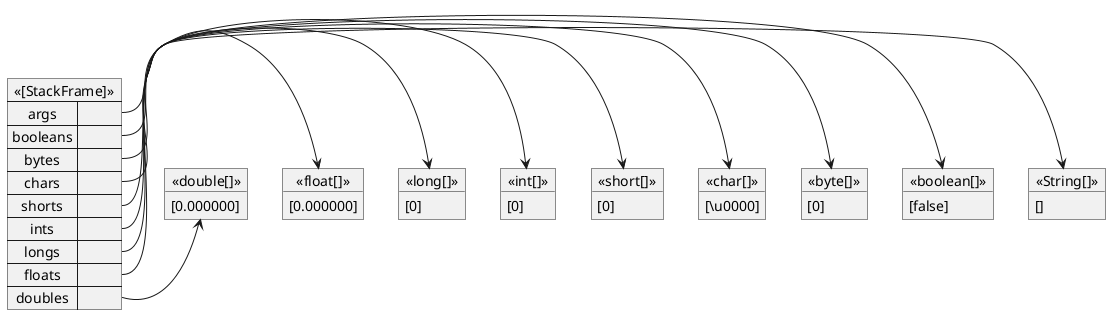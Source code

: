@startuml
map "<<[StackFrame]>>" as _0f07b6f2a31cbd2e26428c51e8660b0dffe6e352 {
  args =>
  booleans =>
  bytes =>
  chars =>
  shorts =>
  ints =>
  longs =>
  floats =>
  doubles =>
}
object "<<String[]>>" as _bdb37fd1fa1b13d2c62e42aa9a27afaa093a1889 {
  []
}
object "<<boolean[]>>" as _a7b8693ef34c95429601339e93379f6a889a0117 {
  [false]
}
object "<<byte[]>>" as _62fc0855040a9e18089cfba11a18b8b2dd6036ed {
  [0]
}
object "<<char[]>>" as _c4038b4808c6c13845c534f84a12990c7f996830 {
  [\u0000]
}
object "<<short[]>>" as _d0d806b0c2a22e0831cc86f136c2d761dabc3693 {
  [0]
}
object "<<int[]>>" as _1a39cae2fdfb5c9759592bd1dd7b129fd06eb1bd {
  [0]
}
object "<<long[]>>" as _dc2796f1367e70d585ec072b4370425c2de23aba {
  [0]
}
object "<<float[]>>" as _08c49eb5b046fb06d4378a2979a2f6344414bfa5 {
  [0.000000]
}
object "<<double[]>>" as _3bf981107596a21c2b5a0bfb5db7d2ce37b6080a {
  [0.000000]
}
_0f07b6f2a31cbd2e26428c51e8660b0dffe6e352::args => _bdb37fd1fa1b13d2c62e42aa9a27afaa093a1889
_0f07b6f2a31cbd2e26428c51e8660b0dffe6e352::booleans => _a7b8693ef34c95429601339e93379f6a889a0117
_0f07b6f2a31cbd2e26428c51e8660b0dffe6e352::bytes => _62fc0855040a9e18089cfba11a18b8b2dd6036ed
_0f07b6f2a31cbd2e26428c51e8660b0dffe6e352::chars => _c4038b4808c6c13845c534f84a12990c7f996830
_0f07b6f2a31cbd2e26428c51e8660b0dffe6e352::shorts => _d0d806b0c2a22e0831cc86f136c2d761dabc3693
_0f07b6f2a31cbd2e26428c51e8660b0dffe6e352::ints => _1a39cae2fdfb5c9759592bd1dd7b129fd06eb1bd
_0f07b6f2a31cbd2e26428c51e8660b0dffe6e352::longs => _dc2796f1367e70d585ec072b4370425c2de23aba
_0f07b6f2a31cbd2e26428c51e8660b0dffe6e352::floats => _08c49eb5b046fb06d4378a2979a2f6344414bfa5
_0f07b6f2a31cbd2e26428c51e8660b0dffe6e352::doubles => _3bf981107596a21c2b5a0bfb5db7d2ce37b6080a
@enduml
